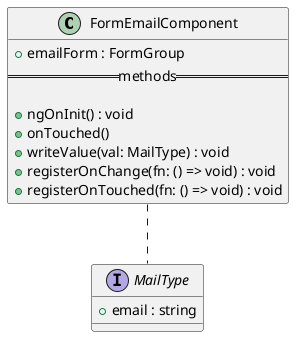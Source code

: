 @startuml FormEmailComponent diagram
class FormEmailComponent {
  + emailForm : FormGroup
  ==methods==

  + ngOnInit() : void
  + onTouched()
  + writeValue(val: MailType) : void
  + registerOnChange(fn: () => void) : void
  + registerOnTouched(fn: () => void) : void
}

interface MailType {
  + email : string
}

FormEmailComponent .. MailType
@enduml

